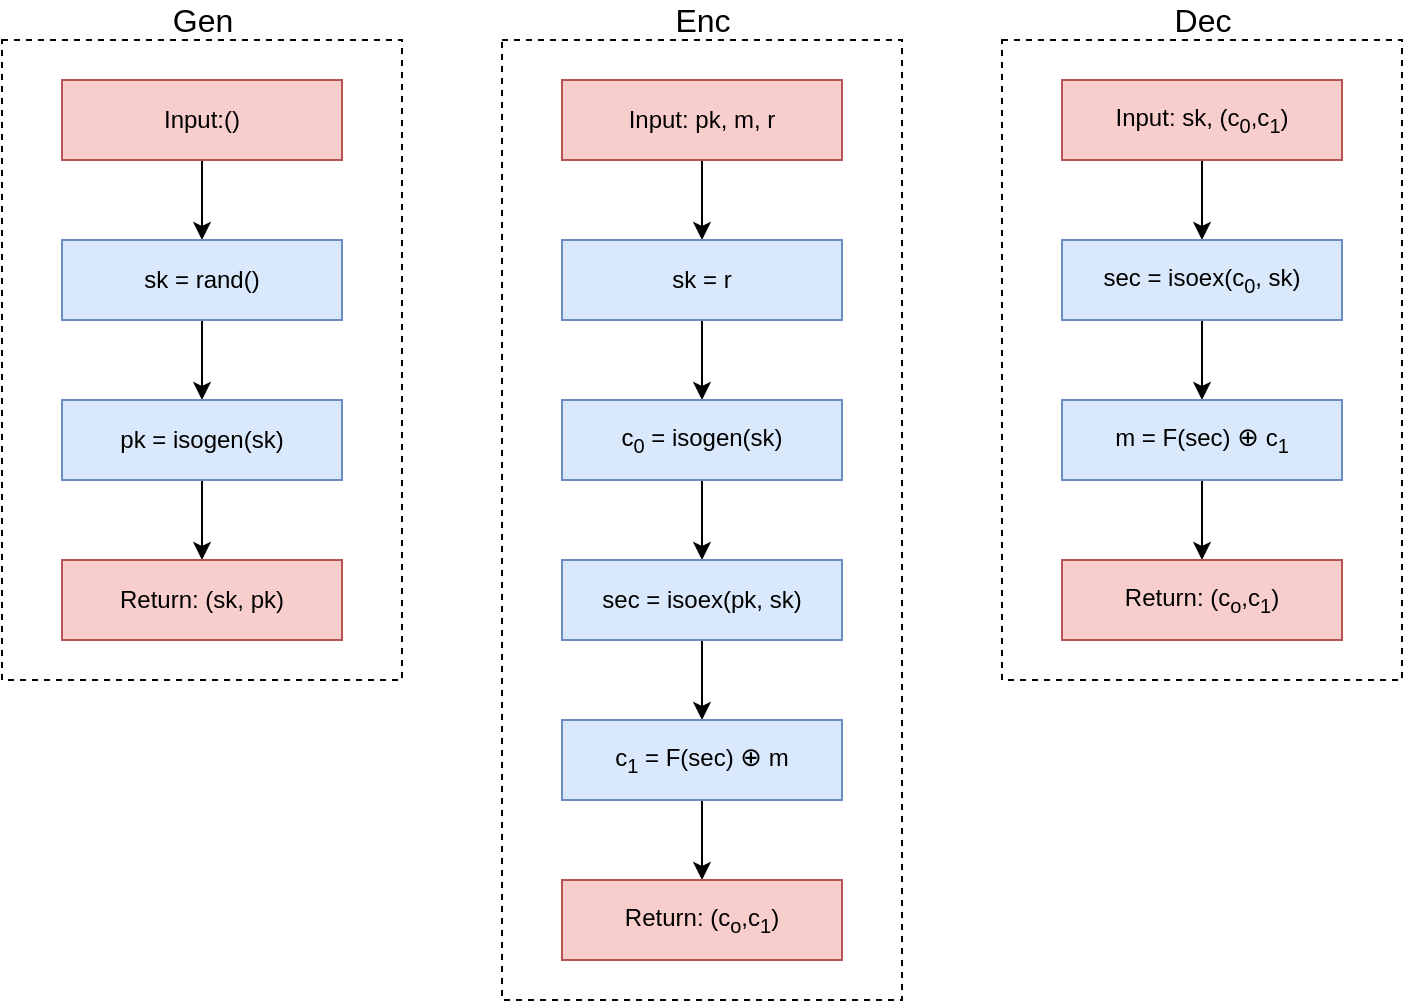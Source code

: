 <mxfile version="13.7.2" type="device"><diagram id="gWluHMcwGr6J5G6QVrIX" name="Page-1"><mxGraphModel dx="915" dy="571" grid="1" gridSize="10" guides="1" tooltips="1" connect="1" arrows="1" fold="1" page="1" pageScale="1" pageWidth="850" pageHeight="1100" math="0" shadow="0"><root><mxCell id="0"/><mxCell id="1" parent="0"/><mxCell id="FyQ1PJD_2MNoaWZhzHo5-17" value="" style="rounded=0;whiteSpace=wrap;html=1;dashed=1;" vertex="1" parent="1"><mxGeometry x="120" y="60" width="200" height="320" as="geometry"/></mxCell><mxCell id="FyQ1PJD_2MNoaWZhzHo5-25" style="edgeStyle=orthogonalEdgeStyle;rounded=0;orthogonalLoop=1;jettySize=auto;html=1;exitX=0.5;exitY=1;exitDx=0;exitDy=0;entryX=0.5;entryY=0;entryDx=0;entryDy=0;fontSize=16;" edge="1" parent="1" source="FyQ1PJD_2MNoaWZhzHo5-1" target="FyQ1PJD_2MNoaWZhzHo5-23"><mxGeometry relative="1" as="geometry"/></mxCell><mxCell id="FyQ1PJD_2MNoaWZhzHo5-1" value="Input:()" style="rounded=0;whiteSpace=wrap;html=1;fillColor=#f8cecc;strokeColor=#b85450;" vertex="1" parent="1"><mxGeometry x="150" y="80" width="140" height="40" as="geometry"/></mxCell><mxCell id="FyQ1PJD_2MNoaWZhzHo5-19" value="&lt;div&gt;Gen&lt;/div&gt;" style="text;html=1;align=center;verticalAlign=middle;resizable=0;points=[];autosize=1;fontSize=16;" vertex="1" parent="1"><mxGeometry x="195" y="40" width="50" height="20" as="geometry"/></mxCell><mxCell id="FyQ1PJD_2MNoaWZhzHo5-27" style="edgeStyle=orthogonalEdgeStyle;rounded=0;orthogonalLoop=1;jettySize=auto;html=1;entryX=0.5;entryY=0;entryDx=0;entryDy=0;fontSize=16;" edge="1" parent="1" source="FyQ1PJD_2MNoaWZhzHo5-23" target="FyQ1PJD_2MNoaWZhzHo5-26"><mxGeometry relative="1" as="geometry"/></mxCell><mxCell id="FyQ1PJD_2MNoaWZhzHo5-23" value="sk = rand()" style="rounded=0;whiteSpace=wrap;html=1;fillColor=#dae8fc;strokeColor=#6c8ebf;" vertex="1" parent="1"><mxGeometry x="150" y="160" width="140" height="40" as="geometry"/></mxCell><mxCell id="FyQ1PJD_2MNoaWZhzHo5-29" style="edgeStyle=orthogonalEdgeStyle;rounded=0;orthogonalLoop=1;jettySize=auto;html=1;entryX=0.5;entryY=0;entryDx=0;entryDy=0;fontSize=16;" edge="1" parent="1" source="FyQ1PJD_2MNoaWZhzHo5-26" target="FyQ1PJD_2MNoaWZhzHo5-28"><mxGeometry relative="1" as="geometry"/></mxCell><mxCell id="FyQ1PJD_2MNoaWZhzHo5-26" value="pk = isogen(sk)" style="rounded=0;whiteSpace=wrap;html=1;fillColor=#dae8fc;strokeColor=#6c8ebf;" vertex="1" parent="1"><mxGeometry x="150" y="240" width="140" height="40" as="geometry"/></mxCell><mxCell id="FyQ1PJD_2MNoaWZhzHo5-28" value="Return: (sk, pk)" style="rounded=0;whiteSpace=wrap;html=1;fillColor=#f8cecc;strokeColor=#b85450;" vertex="1" parent="1"><mxGeometry x="150" y="320" width="140" height="40" as="geometry"/></mxCell><mxCell id="FyQ1PJD_2MNoaWZhzHo5-30" value="" style="rounded=0;whiteSpace=wrap;html=1;dashed=1;" vertex="1" parent="1"><mxGeometry x="370" y="60" width="200" height="480" as="geometry"/></mxCell><mxCell id="FyQ1PJD_2MNoaWZhzHo5-31" style="edgeStyle=orthogonalEdgeStyle;rounded=0;orthogonalLoop=1;jettySize=auto;html=1;exitX=0.5;exitY=1;exitDx=0;exitDy=0;entryX=0.5;entryY=0;entryDx=0;entryDy=0;fontSize=16;" edge="1" parent="1" source="FyQ1PJD_2MNoaWZhzHo5-32" target="FyQ1PJD_2MNoaWZhzHo5-35"><mxGeometry relative="1" as="geometry"/></mxCell><mxCell id="FyQ1PJD_2MNoaWZhzHo5-32" value="Input: pk, m, r" style="rounded=0;whiteSpace=wrap;html=1;fillColor=#f8cecc;strokeColor=#b85450;" vertex="1" parent="1"><mxGeometry x="400" y="80" width="140" height="40" as="geometry"/></mxCell><mxCell id="FyQ1PJD_2MNoaWZhzHo5-33" value="Enc" style="text;html=1;align=center;verticalAlign=middle;resizable=0;points=[];autosize=1;fontSize=16;" vertex="1" parent="1"><mxGeometry x="450" y="40" width="40" height="20" as="geometry"/></mxCell><mxCell id="FyQ1PJD_2MNoaWZhzHo5-34" style="edgeStyle=orthogonalEdgeStyle;rounded=0;orthogonalLoop=1;jettySize=auto;html=1;entryX=0.5;entryY=0;entryDx=0;entryDy=0;fontSize=16;" edge="1" parent="1" source="FyQ1PJD_2MNoaWZhzHo5-35" target="FyQ1PJD_2MNoaWZhzHo5-37"><mxGeometry relative="1" as="geometry"/></mxCell><mxCell id="FyQ1PJD_2MNoaWZhzHo5-35" value="sk = r" style="rounded=0;whiteSpace=wrap;html=1;fillColor=#dae8fc;strokeColor=#6c8ebf;" vertex="1" parent="1"><mxGeometry x="400" y="160" width="140" height="40" as="geometry"/></mxCell><mxCell id="FyQ1PJD_2MNoaWZhzHo5-36" style="edgeStyle=orthogonalEdgeStyle;rounded=0;orthogonalLoop=1;jettySize=auto;html=1;entryX=0.5;entryY=0;entryDx=0;entryDy=0;fontSize=16;" edge="1" parent="1" source="FyQ1PJD_2MNoaWZhzHo5-37"><mxGeometry relative="1" as="geometry"><mxPoint x="470" y="320" as="targetPoint"/></mxGeometry></mxCell><mxCell id="FyQ1PJD_2MNoaWZhzHo5-37" value="c&lt;sub&gt;0&lt;/sub&gt; = isogen(sk)" style="rounded=0;whiteSpace=wrap;html=1;fillColor=#dae8fc;strokeColor=#6c8ebf;" vertex="1" parent="1"><mxGeometry x="400" y="240" width="140" height="40" as="geometry"/></mxCell><mxCell id="FyQ1PJD_2MNoaWZhzHo5-41" style="edgeStyle=orthogonalEdgeStyle;rounded=0;orthogonalLoop=1;jettySize=auto;html=1;entryX=0.5;entryY=0;entryDx=0;entryDy=0;fontSize=16;" edge="1" parent="1" source="FyQ1PJD_2MNoaWZhzHo5-39" target="FyQ1PJD_2MNoaWZhzHo5-40"><mxGeometry relative="1" as="geometry"/></mxCell><mxCell id="FyQ1PJD_2MNoaWZhzHo5-39" value="sec = isoex(pk, sk)" style="rounded=0;whiteSpace=wrap;html=1;fillColor=#dae8fc;strokeColor=#6c8ebf;" vertex="1" parent="1"><mxGeometry x="400" y="320" width="140" height="40" as="geometry"/></mxCell><mxCell id="FyQ1PJD_2MNoaWZhzHo5-43" style="edgeStyle=orthogonalEdgeStyle;rounded=0;orthogonalLoop=1;jettySize=auto;html=1;entryX=0.5;entryY=0;entryDx=0;entryDy=0;fontSize=16;" edge="1" parent="1" source="FyQ1PJD_2MNoaWZhzHo5-40" target="FyQ1PJD_2MNoaWZhzHo5-42"><mxGeometry relative="1" as="geometry"/></mxCell><mxCell id="FyQ1PJD_2MNoaWZhzHo5-40" value="c&lt;sub&gt;1&lt;/sub&gt; = F(sec) &lt;font style=&quot;font-size: 13px&quot;&gt;&lt;span style=&quot;left: 738.659px ; top: 845.702px ; font-family: sans-serif&quot;&gt;⊕&lt;/span&gt;&lt;/font&gt; m" style="rounded=0;whiteSpace=wrap;html=1;fillColor=#dae8fc;strokeColor=#6c8ebf;" vertex="1" parent="1"><mxGeometry x="400" y="400" width="140" height="40" as="geometry"/></mxCell><mxCell id="FyQ1PJD_2MNoaWZhzHo5-42" value="Return: (c&lt;sub&gt;o&lt;/sub&gt;,c&lt;sub&gt;1&lt;/sub&gt;)" style="rounded=0;whiteSpace=wrap;html=1;fillColor=#f8cecc;strokeColor=#b85450;" vertex="1" parent="1"><mxGeometry x="400" y="480" width="140" height="40" as="geometry"/></mxCell><mxCell id="FyQ1PJD_2MNoaWZhzHo5-44" value="" style="rounded=0;whiteSpace=wrap;html=1;dashed=1;" vertex="1" parent="1"><mxGeometry x="620" y="60" width="200" height="320" as="geometry"/></mxCell><mxCell id="FyQ1PJD_2MNoaWZhzHo5-45" style="edgeStyle=orthogonalEdgeStyle;rounded=0;orthogonalLoop=1;jettySize=auto;html=1;exitX=0.5;exitY=1;exitDx=0;exitDy=0;entryX=0.5;entryY=0;entryDx=0;entryDy=0;fontSize=16;" edge="1" parent="1" source="FyQ1PJD_2MNoaWZhzHo5-46" target="FyQ1PJD_2MNoaWZhzHo5-49"><mxGeometry relative="1" as="geometry"/></mxCell><mxCell id="FyQ1PJD_2MNoaWZhzHo5-46" value="Input: sk, (c&lt;sub&gt;0&lt;/sub&gt;,c&lt;sub&gt;1&lt;/sub&gt;)" style="rounded=0;whiteSpace=wrap;html=1;fillColor=#f8cecc;strokeColor=#b85450;" vertex="1" parent="1"><mxGeometry x="650" y="80" width="140" height="40" as="geometry"/></mxCell><mxCell id="FyQ1PJD_2MNoaWZhzHo5-47" value="Dec" style="text;html=1;align=center;verticalAlign=middle;resizable=0;points=[];autosize=1;fontSize=16;" vertex="1" parent="1"><mxGeometry x="700" y="40" width="40" height="20" as="geometry"/></mxCell><mxCell id="FyQ1PJD_2MNoaWZhzHo5-48" style="edgeStyle=orthogonalEdgeStyle;rounded=0;orthogonalLoop=1;jettySize=auto;html=1;entryX=0.5;entryY=0;entryDx=0;entryDy=0;fontSize=16;" edge="1" parent="1" source="FyQ1PJD_2MNoaWZhzHo5-49" target="FyQ1PJD_2MNoaWZhzHo5-51"><mxGeometry relative="1" as="geometry"/></mxCell><mxCell id="FyQ1PJD_2MNoaWZhzHo5-49" value="sec = isoex(c&lt;sub&gt;0&lt;/sub&gt;, sk)" style="rounded=0;whiteSpace=wrap;html=1;fillColor=#dae8fc;strokeColor=#6c8ebf;" vertex="1" parent="1"><mxGeometry x="650" y="160" width="140" height="40" as="geometry"/></mxCell><mxCell id="FyQ1PJD_2MNoaWZhzHo5-50" style="edgeStyle=orthogonalEdgeStyle;rounded=0;orthogonalLoop=1;jettySize=auto;html=1;entryX=0.5;entryY=0;entryDx=0;entryDy=0;fontSize=16;" edge="1" parent="1" source="FyQ1PJD_2MNoaWZhzHo5-51"><mxGeometry relative="1" as="geometry"><mxPoint x="720" y="320" as="targetPoint"/></mxGeometry></mxCell><mxCell id="FyQ1PJD_2MNoaWZhzHo5-51" value="m = F(sec) &lt;font style=&quot;font-size: 13px&quot;&gt;&lt;span style=&quot;left: 738.659px ; top: 845.702px ; font-family: sans-serif&quot;&gt;⊕&lt;/span&gt;&lt;/font&gt; c&lt;sub&gt;1&lt;/sub&gt;" style="rounded=0;whiteSpace=wrap;html=1;fillColor=#dae8fc;strokeColor=#6c8ebf;" vertex="1" parent="1"><mxGeometry x="650" y="240" width="140" height="40" as="geometry"/></mxCell><mxCell id="FyQ1PJD_2MNoaWZhzHo5-56" value="Return: (c&lt;sub&gt;o&lt;/sub&gt;,c&lt;sub&gt;1&lt;/sub&gt;)" style="rounded=0;whiteSpace=wrap;html=1;fillColor=#f8cecc;strokeColor=#b85450;" vertex="1" parent="1"><mxGeometry x="650" y="320" width="140" height="40" as="geometry"/></mxCell></root></mxGraphModel></diagram></mxfile>